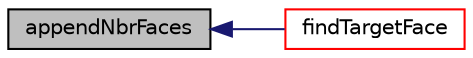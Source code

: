 digraph "appendNbrFaces"
{
  bgcolor="transparent";
  edge [fontname="Helvetica",fontsize="10",labelfontname="Helvetica",labelfontsize="10"];
  node [fontname="Helvetica",fontsize="10",shape=record];
  rankdir="LR";
  Node1 [label="appendNbrFaces",height=0.2,width=0.4,color="black", fillcolor="grey75", style="filled", fontcolor="black"];
  Node1 -> Node2 [dir="back",color="midnightblue",fontsize="10",style="solid",fontname="Helvetica"];
  Node2 [label="findTargetFace",height=0.2,width=0.4,color="red",URL="$a00047.html#a9027f4dc512aeaddb9ea5d1884e4a229",tooltip="Find face on target patch that overlaps source face. "];
}
